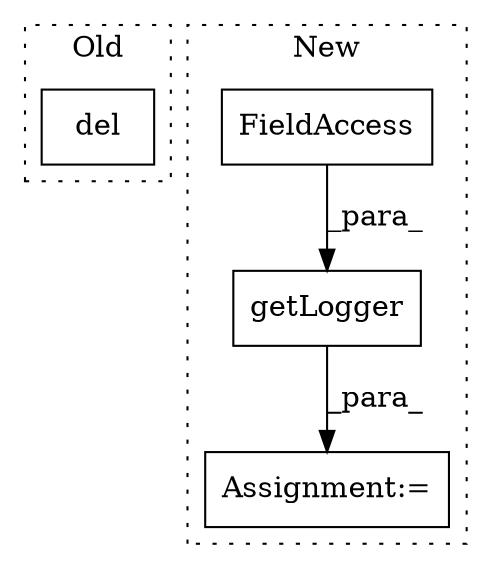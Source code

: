 digraph G {
subgraph cluster0 {
1 [label="del" a="32" s="325,338" l="4,1" shape="box"];
label = "Old";
style="dotted";
}
subgraph cluster1 {
2 [label="getLogger" a="32" s="479,497" l="10,1" shape="box"];
3 [label="FieldAccess" a="22" s="489" l="8" shape="box"];
4 [label="Assignment:=" a="7" s="470" l="1" shape="box"];
label = "New";
style="dotted";
}
2 -> 4 [label="_para_"];
3 -> 2 [label="_para_"];
}
